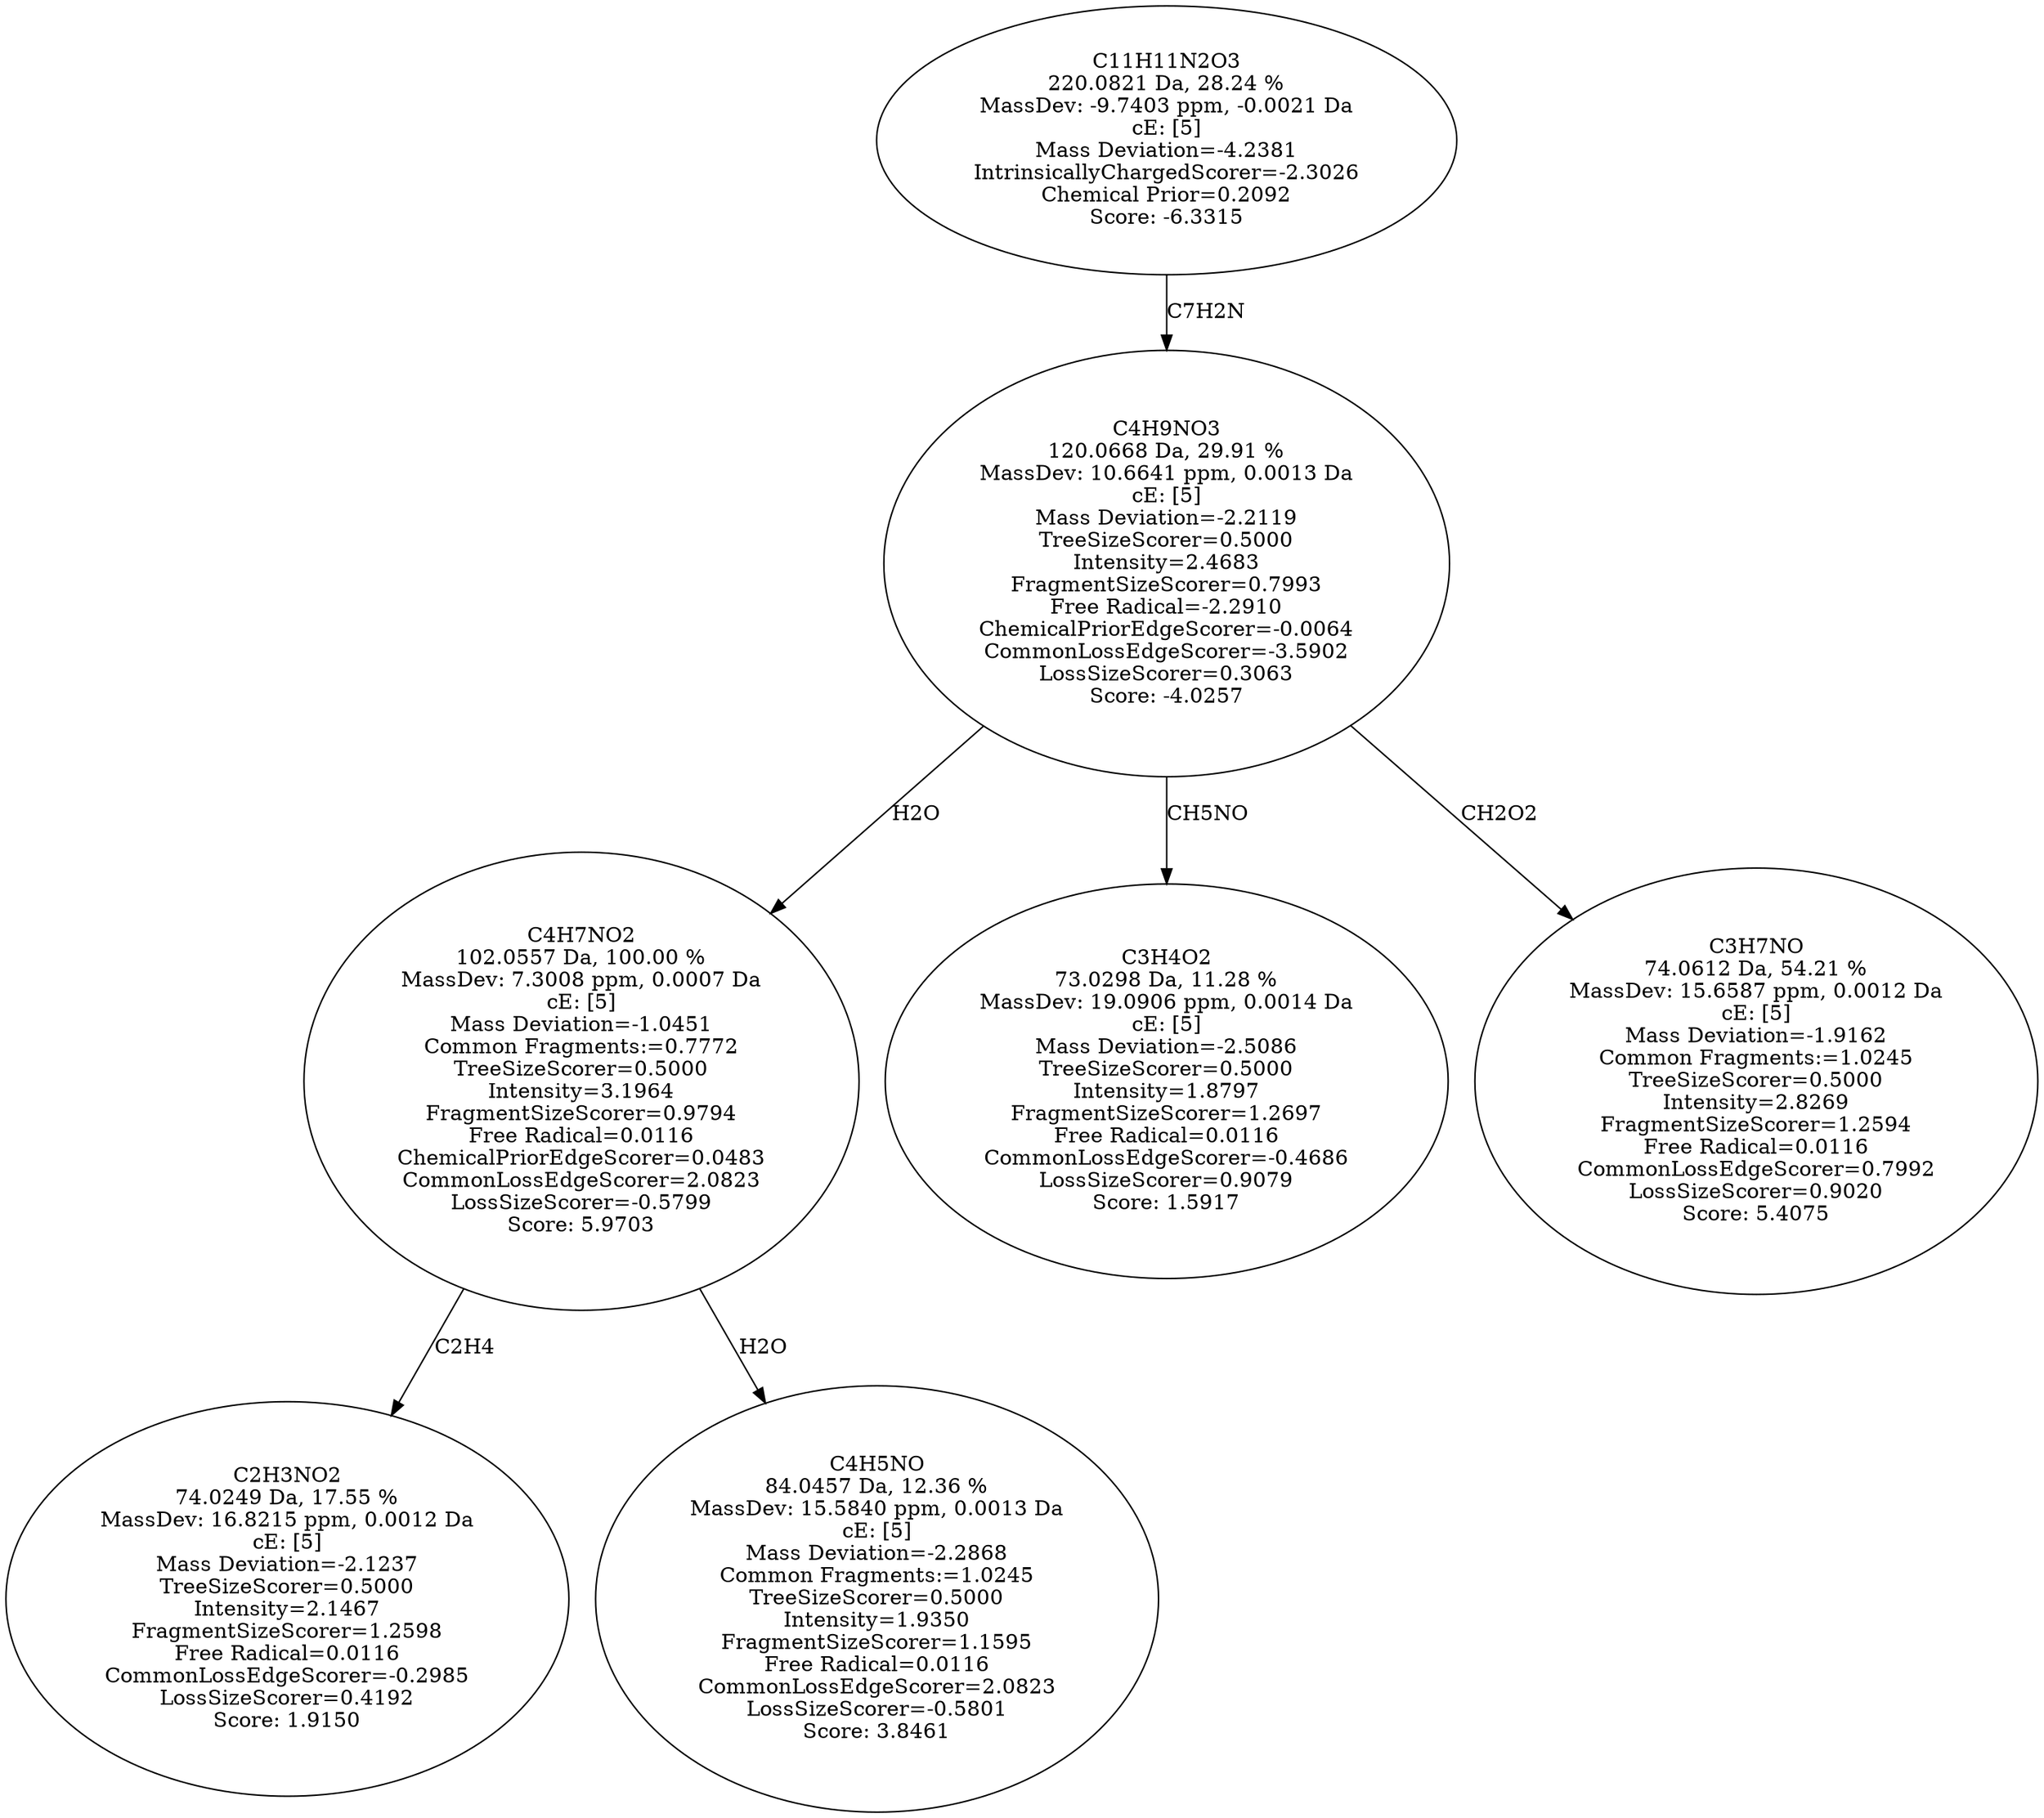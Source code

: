 strict digraph {
v1 [label="C2H3NO2\n74.0249 Da, 17.55 %\nMassDev: 16.8215 ppm, 0.0012 Da\ncE: [5]\nMass Deviation=-2.1237\nTreeSizeScorer=0.5000\nIntensity=2.1467\nFragmentSizeScorer=1.2598\nFree Radical=0.0116\nCommonLossEdgeScorer=-0.2985\nLossSizeScorer=0.4192\nScore: 1.9150"];
v2 [label="C4H5NO\n84.0457 Da, 12.36 %\nMassDev: 15.5840 ppm, 0.0013 Da\ncE: [5]\nMass Deviation=-2.2868\nCommon Fragments:=1.0245\nTreeSizeScorer=0.5000\nIntensity=1.9350\nFragmentSizeScorer=1.1595\nFree Radical=0.0116\nCommonLossEdgeScorer=2.0823\nLossSizeScorer=-0.5801\nScore: 3.8461"];
v3 [label="C4H7NO2\n102.0557 Da, 100.00 %\nMassDev: 7.3008 ppm, 0.0007 Da\ncE: [5]\nMass Deviation=-1.0451\nCommon Fragments:=0.7772\nTreeSizeScorer=0.5000\nIntensity=3.1964\nFragmentSizeScorer=0.9794\nFree Radical=0.0116\nChemicalPriorEdgeScorer=0.0483\nCommonLossEdgeScorer=2.0823\nLossSizeScorer=-0.5799\nScore: 5.9703"];
v4 [label="C3H4O2\n73.0298 Da, 11.28 %\nMassDev: 19.0906 ppm, 0.0014 Da\ncE: [5]\nMass Deviation=-2.5086\nTreeSizeScorer=0.5000\nIntensity=1.8797\nFragmentSizeScorer=1.2697\nFree Radical=0.0116\nCommonLossEdgeScorer=-0.4686\nLossSizeScorer=0.9079\nScore: 1.5917"];
v5 [label="C3H7NO\n74.0612 Da, 54.21 %\nMassDev: 15.6587 ppm, 0.0012 Da\ncE: [5]\nMass Deviation=-1.9162\nCommon Fragments:=1.0245\nTreeSizeScorer=0.5000\nIntensity=2.8269\nFragmentSizeScorer=1.2594\nFree Radical=0.0116\nCommonLossEdgeScorer=0.7992\nLossSizeScorer=0.9020\nScore: 5.4075"];
v6 [label="C4H9NO3\n120.0668 Da, 29.91 %\nMassDev: 10.6641 ppm, 0.0013 Da\ncE: [5]\nMass Deviation=-2.2119\nTreeSizeScorer=0.5000\nIntensity=2.4683\nFragmentSizeScorer=0.7993\nFree Radical=-2.2910\nChemicalPriorEdgeScorer=-0.0064\nCommonLossEdgeScorer=-3.5902\nLossSizeScorer=0.3063\nScore: -4.0257"];
v7 [label="C11H11N2O3\n220.0821 Da, 28.24 %\nMassDev: -9.7403 ppm, -0.0021 Da\ncE: [5]\nMass Deviation=-4.2381\nIntrinsicallyChargedScorer=-2.3026\nChemical Prior=0.2092\nScore: -6.3315"];
v3 -> v1 [label="C2H4"];
v3 -> v2 [label="H2O"];
v6 -> v3 [label="H2O"];
v6 -> v4 [label="CH5NO"];
v6 -> v5 [label="CH2O2"];
v7 -> v6 [label="C7H2N"];
}